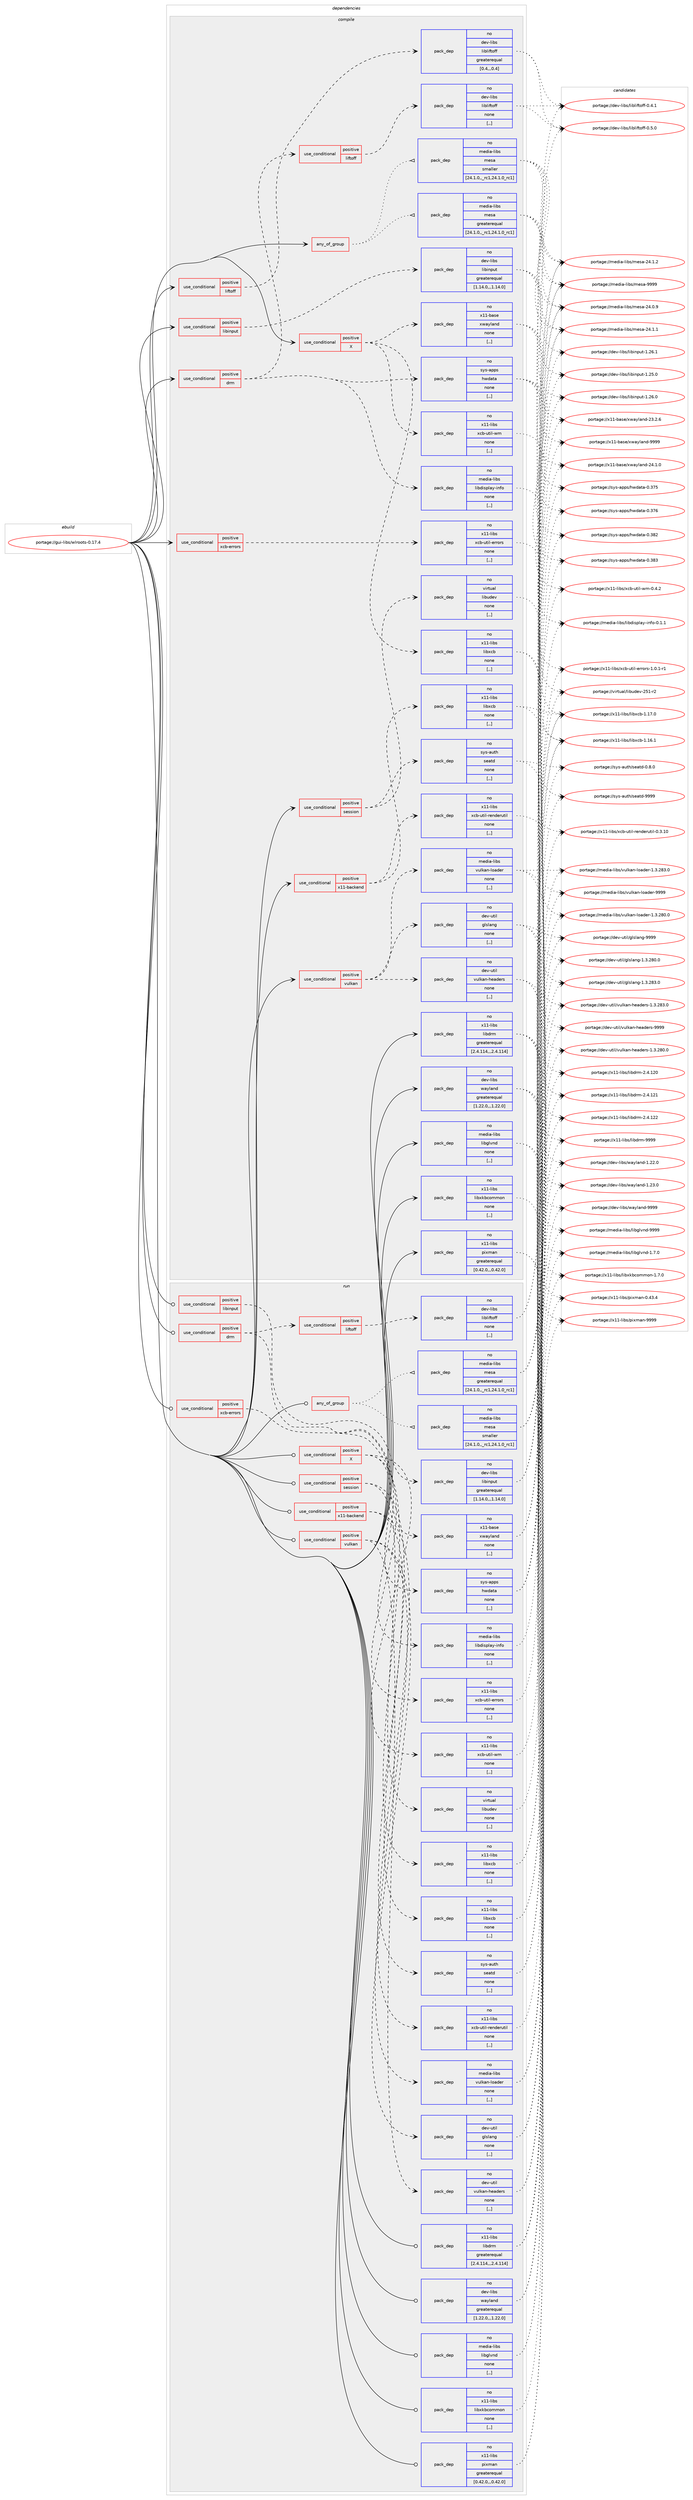 digraph prolog {

# *************
# Graph options
# *************

newrank=true;
concentrate=true;
compound=true;
graph [rankdir=LR,fontname=Helvetica,fontsize=10,ranksep=1.5];#, ranksep=2.5, nodesep=0.2];
edge  [arrowhead=vee];
node  [fontname=Helvetica,fontsize=10];

# **********
# The ebuild
# **********

subgraph cluster_leftcol {
color=gray;
rank=same;
label=<<i>ebuild</i>>;
id [label="portage://gui-libs/wlroots-0.17.4", color=red, width=4, href="../gui-libs/wlroots-0.17.4.svg"];
}

# ****************
# The dependencies
# ****************

subgraph cluster_midcol {
color=gray;
label=<<i>dependencies</i>>;
subgraph cluster_compile {
fillcolor="#eeeeee";
style=filled;
label=<<i>compile</i>>;
subgraph any1412 {
dependency239735 [label=<<TABLE BORDER="0" CELLBORDER="1" CELLSPACING="0" CELLPADDING="4"><TR><TD CELLPADDING="10">any_of_group</TD></TR></TABLE>>, shape=none, color=red];subgraph pack173032 {
dependency239736 [label=<<TABLE BORDER="0" CELLBORDER="1" CELLSPACING="0" CELLPADDING="4" WIDTH="220"><TR><TD ROWSPAN="6" CELLPADDING="30">pack_dep</TD></TR><TR><TD WIDTH="110">no</TD></TR><TR><TD>media-libs</TD></TR><TR><TD>mesa</TD></TR><TR><TD>greaterequal</TD></TR><TR><TD>[24.1.0,,_rc1,24.1.0_rc1]</TD></TR></TABLE>>, shape=none, color=blue];
}
dependency239735:e -> dependency239736:w [weight=20,style="dotted",arrowhead="oinv"];
subgraph pack173033 {
dependency239737 [label=<<TABLE BORDER="0" CELLBORDER="1" CELLSPACING="0" CELLPADDING="4" WIDTH="220"><TR><TD ROWSPAN="6" CELLPADDING="30">pack_dep</TD></TR><TR><TD WIDTH="110">no</TD></TR><TR><TD>media-libs</TD></TR><TR><TD>mesa</TD></TR><TR><TD>smaller</TD></TR><TR><TD>[24.1.0,,_rc1,24.1.0_rc1]</TD></TR></TABLE>>, shape=none, color=blue];
}
dependency239735:e -> dependency239737:w [weight=20,style="dotted",arrowhead="oinv"];
}
id:e -> dependency239735:w [weight=20,style="solid",arrowhead="vee"];
subgraph cond65139 {
dependency239738 [label=<<TABLE BORDER="0" CELLBORDER="1" CELLSPACING="0" CELLPADDING="4"><TR><TD ROWSPAN="3" CELLPADDING="10">use_conditional</TD></TR><TR><TD>positive</TD></TR><TR><TD>X</TD></TR></TABLE>>, shape=none, color=red];
subgraph pack173034 {
dependency239739 [label=<<TABLE BORDER="0" CELLBORDER="1" CELLSPACING="0" CELLPADDING="4" WIDTH="220"><TR><TD ROWSPAN="6" CELLPADDING="30">pack_dep</TD></TR><TR><TD WIDTH="110">no</TD></TR><TR><TD>x11-libs</TD></TR><TR><TD>libxcb</TD></TR><TR><TD>none</TD></TR><TR><TD>[,,]</TD></TR></TABLE>>, shape=none, color=blue];
}
dependency239738:e -> dependency239739:w [weight=20,style="dashed",arrowhead="vee"];
subgraph pack173035 {
dependency239740 [label=<<TABLE BORDER="0" CELLBORDER="1" CELLSPACING="0" CELLPADDING="4" WIDTH="220"><TR><TD ROWSPAN="6" CELLPADDING="30">pack_dep</TD></TR><TR><TD WIDTH="110">no</TD></TR><TR><TD>x11-libs</TD></TR><TR><TD>xcb-util-wm</TD></TR><TR><TD>none</TD></TR><TR><TD>[,,]</TD></TR></TABLE>>, shape=none, color=blue];
}
dependency239738:e -> dependency239740:w [weight=20,style="dashed",arrowhead="vee"];
subgraph pack173036 {
dependency239741 [label=<<TABLE BORDER="0" CELLBORDER="1" CELLSPACING="0" CELLPADDING="4" WIDTH="220"><TR><TD ROWSPAN="6" CELLPADDING="30">pack_dep</TD></TR><TR><TD WIDTH="110">no</TD></TR><TR><TD>x11-base</TD></TR><TR><TD>xwayland</TD></TR><TR><TD>none</TD></TR><TR><TD>[,,]</TD></TR></TABLE>>, shape=none, color=blue];
}
dependency239738:e -> dependency239741:w [weight=20,style="dashed",arrowhead="vee"];
}
id:e -> dependency239738:w [weight=20,style="solid",arrowhead="vee"];
subgraph cond65140 {
dependency239742 [label=<<TABLE BORDER="0" CELLBORDER="1" CELLSPACING="0" CELLPADDING="4"><TR><TD ROWSPAN="3" CELLPADDING="10">use_conditional</TD></TR><TR><TD>positive</TD></TR><TR><TD>drm</TD></TR></TABLE>>, shape=none, color=red];
subgraph pack173037 {
dependency239743 [label=<<TABLE BORDER="0" CELLBORDER="1" CELLSPACING="0" CELLPADDING="4" WIDTH="220"><TR><TD ROWSPAN="6" CELLPADDING="30">pack_dep</TD></TR><TR><TD WIDTH="110">no</TD></TR><TR><TD>media-libs</TD></TR><TR><TD>libdisplay-info</TD></TR><TR><TD>none</TD></TR><TR><TD>[,,]</TD></TR></TABLE>>, shape=none, color=blue];
}
dependency239742:e -> dependency239743:w [weight=20,style="dashed",arrowhead="vee"];
subgraph pack173038 {
dependency239744 [label=<<TABLE BORDER="0" CELLBORDER="1" CELLSPACING="0" CELLPADDING="4" WIDTH="220"><TR><TD ROWSPAN="6" CELLPADDING="30">pack_dep</TD></TR><TR><TD WIDTH="110">no</TD></TR><TR><TD>sys-apps</TD></TR><TR><TD>hwdata</TD></TR><TR><TD>none</TD></TR><TR><TD>[,,]</TD></TR></TABLE>>, shape=none, color=blue];
}
dependency239742:e -> dependency239744:w [weight=20,style="dashed",arrowhead="vee"];
subgraph cond65141 {
dependency239745 [label=<<TABLE BORDER="0" CELLBORDER="1" CELLSPACING="0" CELLPADDING="4"><TR><TD ROWSPAN="3" CELLPADDING="10">use_conditional</TD></TR><TR><TD>positive</TD></TR><TR><TD>liftoff</TD></TR></TABLE>>, shape=none, color=red];
subgraph pack173039 {
dependency239746 [label=<<TABLE BORDER="0" CELLBORDER="1" CELLSPACING="0" CELLPADDING="4" WIDTH="220"><TR><TD ROWSPAN="6" CELLPADDING="30">pack_dep</TD></TR><TR><TD WIDTH="110">no</TD></TR><TR><TD>dev-libs</TD></TR><TR><TD>libliftoff</TD></TR><TR><TD>none</TD></TR><TR><TD>[,,]</TD></TR></TABLE>>, shape=none, color=blue];
}
dependency239745:e -> dependency239746:w [weight=20,style="dashed",arrowhead="vee"];
}
dependency239742:e -> dependency239745:w [weight=20,style="dashed",arrowhead="vee"];
}
id:e -> dependency239742:w [weight=20,style="solid",arrowhead="vee"];
subgraph cond65142 {
dependency239747 [label=<<TABLE BORDER="0" CELLBORDER="1" CELLSPACING="0" CELLPADDING="4"><TR><TD ROWSPAN="3" CELLPADDING="10">use_conditional</TD></TR><TR><TD>positive</TD></TR><TR><TD>libinput</TD></TR></TABLE>>, shape=none, color=red];
subgraph pack173040 {
dependency239748 [label=<<TABLE BORDER="0" CELLBORDER="1" CELLSPACING="0" CELLPADDING="4" WIDTH="220"><TR><TD ROWSPAN="6" CELLPADDING="30">pack_dep</TD></TR><TR><TD WIDTH="110">no</TD></TR><TR><TD>dev-libs</TD></TR><TR><TD>libinput</TD></TR><TR><TD>greaterequal</TD></TR><TR><TD>[1.14.0,,,1.14.0]</TD></TR></TABLE>>, shape=none, color=blue];
}
dependency239747:e -> dependency239748:w [weight=20,style="dashed",arrowhead="vee"];
}
id:e -> dependency239747:w [weight=20,style="solid",arrowhead="vee"];
subgraph cond65143 {
dependency239749 [label=<<TABLE BORDER="0" CELLBORDER="1" CELLSPACING="0" CELLPADDING="4"><TR><TD ROWSPAN="3" CELLPADDING="10">use_conditional</TD></TR><TR><TD>positive</TD></TR><TR><TD>liftoff</TD></TR></TABLE>>, shape=none, color=red];
subgraph pack173041 {
dependency239750 [label=<<TABLE BORDER="0" CELLBORDER="1" CELLSPACING="0" CELLPADDING="4" WIDTH="220"><TR><TD ROWSPAN="6" CELLPADDING="30">pack_dep</TD></TR><TR><TD WIDTH="110">no</TD></TR><TR><TD>dev-libs</TD></TR><TR><TD>libliftoff</TD></TR><TR><TD>greaterequal</TD></TR><TR><TD>[0.4,,,0.4]</TD></TR></TABLE>>, shape=none, color=blue];
}
dependency239749:e -> dependency239750:w [weight=20,style="dashed",arrowhead="vee"];
}
id:e -> dependency239749:w [weight=20,style="solid",arrowhead="vee"];
subgraph cond65144 {
dependency239751 [label=<<TABLE BORDER="0" CELLBORDER="1" CELLSPACING="0" CELLPADDING="4"><TR><TD ROWSPAN="3" CELLPADDING="10">use_conditional</TD></TR><TR><TD>positive</TD></TR><TR><TD>session</TD></TR></TABLE>>, shape=none, color=red];
subgraph pack173042 {
dependency239752 [label=<<TABLE BORDER="0" CELLBORDER="1" CELLSPACING="0" CELLPADDING="4" WIDTH="220"><TR><TD ROWSPAN="6" CELLPADDING="30">pack_dep</TD></TR><TR><TD WIDTH="110">no</TD></TR><TR><TD>sys-auth</TD></TR><TR><TD>seatd</TD></TR><TR><TD>none</TD></TR><TR><TD>[,,]</TD></TR></TABLE>>, shape=none, color=blue];
}
dependency239751:e -> dependency239752:w [weight=20,style="dashed",arrowhead="vee"];
subgraph pack173043 {
dependency239753 [label=<<TABLE BORDER="0" CELLBORDER="1" CELLSPACING="0" CELLPADDING="4" WIDTH="220"><TR><TD ROWSPAN="6" CELLPADDING="30">pack_dep</TD></TR><TR><TD WIDTH="110">no</TD></TR><TR><TD>virtual</TD></TR><TR><TD>libudev</TD></TR><TR><TD>none</TD></TR><TR><TD>[,,]</TD></TR></TABLE>>, shape=none, color=blue];
}
dependency239751:e -> dependency239753:w [weight=20,style="dashed",arrowhead="vee"];
}
id:e -> dependency239751:w [weight=20,style="solid",arrowhead="vee"];
subgraph cond65145 {
dependency239754 [label=<<TABLE BORDER="0" CELLBORDER="1" CELLSPACING="0" CELLPADDING="4"><TR><TD ROWSPAN="3" CELLPADDING="10">use_conditional</TD></TR><TR><TD>positive</TD></TR><TR><TD>vulkan</TD></TR></TABLE>>, shape=none, color=red];
subgraph pack173044 {
dependency239755 [label=<<TABLE BORDER="0" CELLBORDER="1" CELLSPACING="0" CELLPADDING="4" WIDTH="220"><TR><TD ROWSPAN="6" CELLPADDING="30">pack_dep</TD></TR><TR><TD WIDTH="110">no</TD></TR><TR><TD>dev-util</TD></TR><TR><TD>glslang</TD></TR><TR><TD>none</TD></TR><TR><TD>[,,]</TD></TR></TABLE>>, shape=none, color=blue];
}
dependency239754:e -> dependency239755:w [weight=20,style="dashed",arrowhead="vee"];
subgraph pack173045 {
dependency239756 [label=<<TABLE BORDER="0" CELLBORDER="1" CELLSPACING="0" CELLPADDING="4" WIDTH="220"><TR><TD ROWSPAN="6" CELLPADDING="30">pack_dep</TD></TR><TR><TD WIDTH="110">no</TD></TR><TR><TD>dev-util</TD></TR><TR><TD>vulkan-headers</TD></TR><TR><TD>none</TD></TR><TR><TD>[,,]</TD></TR></TABLE>>, shape=none, color=blue];
}
dependency239754:e -> dependency239756:w [weight=20,style="dashed",arrowhead="vee"];
subgraph pack173046 {
dependency239757 [label=<<TABLE BORDER="0" CELLBORDER="1" CELLSPACING="0" CELLPADDING="4" WIDTH="220"><TR><TD ROWSPAN="6" CELLPADDING="30">pack_dep</TD></TR><TR><TD WIDTH="110">no</TD></TR><TR><TD>media-libs</TD></TR><TR><TD>vulkan-loader</TD></TR><TR><TD>none</TD></TR><TR><TD>[,,]</TD></TR></TABLE>>, shape=none, color=blue];
}
dependency239754:e -> dependency239757:w [weight=20,style="dashed",arrowhead="vee"];
}
id:e -> dependency239754:w [weight=20,style="solid",arrowhead="vee"];
subgraph cond65146 {
dependency239758 [label=<<TABLE BORDER="0" CELLBORDER="1" CELLSPACING="0" CELLPADDING="4"><TR><TD ROWSPAN="3" CELLPADDING="10">use_conditional</TD></TR><TR><TD>positive</TD></TR><TR><TD>x11-backend</TD></TR></TABLE>>, shape=none, color=red];
subgraph pack173047 {
dependency239759 [label=<<TABLE BORDER="0" CELLBORDER="1" CELLSPACING="0" CELLPADDING="4" WIDTH="220"><TR><TD ROWSPAN="6" CELLPADDING="30">pack_dep</TD></TR><TR><TD WIDTH="110">no</TD></TR><TR><TD>x11-libs</TD></TR><TR><TD>libxcb</TD></TR><TR><TD>none</TD></TR><TR><TD>[,,]</TD></TR></TABLE>>, shape=none, color=blue];
}
dependency239758:e -> dependency239759:w [weight=20,style="dashed",arrowhead="vee"];
subgraph pack173048 {
dependency239760 [label=<<TABLE BORDER="0" CELLBORDER="1" CELLSPACING="0" CELLPADDING="4" WIDTH="220"><TR><TD ROWSPAN="6" CELLPADDING="30">pack_dep</TD></TR><TR><TD WIDTH="110">no</TD></TR><TR><TD>x11-libs</TD></TR><TR><TD>xcb-util-renderutil</TD></TR><TR><TD>none</TD></TR><TR><TD>[,,]</TD></TR></TABLE>>, shape=none, color=blue];
}
dependency239758:e -> dependency239760:w [weight=20,style="dashed",arrowhead="vee"];
}
id:e -> dependency239758:w [weight=20,style="solid",arrowhead="vee"];
subgraph cond65147 {
dependency239761 [label=<<TABLE BORDER="0" CELLBORDER="1" CELLSPACING="0" CELLPADDING="4"><TR><TD ROWSPAN="3" CELLPADDING="10">use_conditional</TD></TR><TR><TD>positive</TD></TR><TR><TD>xcb-errors</TD></TR></TABLE>>, shape=none, color=red];
subgraph pack173049 {
dependency239762 [label=<<TABLE BORDER="0" CELLBORDER="1" CELLSPACING="0" CELLPADDING="4" WIDTH="220"><TR><TD ROWSPAN="6" CELLPADDING="30">pack_dep</TD></TR><TR><TD WIDTH="110">no</TD></TR><TR><TD>x11-libs</TD></TR><TR><TD>xcb-util-errors</TD></TR><TR><TD>none</TD></TR><TR><TD>[,,]</TD></TR></TABLE>>, shape=none, color=blue];
}
dependency239761:e -> dependency239762:w [weight=20,style="dashed",arrowhead="vee"];
}
id:e -> dependency239761:w [weight=20,style="solid",arrowhead="vee"];
subgraph pack173050 {
dependency239763 [label=<<TABLE BORDER="0" CELLBORDER="1" CELLSPACING="0" CELLPADDING="4" WIDTH="220"><TR><TD ROWSPAN="6" CELLPADDING="30">pack_dep</TD></TR><TR><TD WIDTH="110">no</TD></TR><TR><TD>dev-libs</TD></TR><TR><TD>wayland</TD></TR><TR><TD>greaterequal</TD></TR><TR><TD>[1.22.0,,,1.22.0]</TD></TR></TABLE>>, shape=none, color=blue];
}
id:e -> dependency239763:w [weight=20,style="solid",arrowhead="vee"];
subgraph pack173051 {
dependency239764 [label=<<TABLE BORDER="0" CELLBORDER="1" CELLSPACING="0" CELLPADDING="4" WIDTH="220"><TR><TD ROWSPAN="6" CELLPADDING="30">pack_dep</TD></TR><TR><TD WIDTH="110">no</TD></TR><TR><TD>media-libs</TD></TR><TR><TD>libglvnd</TD></TR><TR><TD>none</TD></TR><TR><TD>[,,]</TD></TR></TABLE>>, shape=none, color=blue];
}
id:e -> dependency239764:w [weight=20,style="solid",arrowhead="vee"];
subgraph pack173052 {
dependency239765 [label=<<TABLE BORDER="0" CELLBORDER="1" CELLSPACING="0" CELLPADDING="4" WIDTH="220"><TR><TD ROWSPAN="6" CELLPADDING="30">pack_dep</TD></TR><TR><TD WIDTH="110">no</TD></TR><TR><TD>x11-libs</TD></TR><TR><TD>libdrm</TD></TR><TR><TD>greaterequal</TD></TR><TR><TD>[2.4.114,,,2.4.114]</TD></TR></TABLE>>, shape=none, color=blue];
}
id:e -> dependency239765:w [weight=20,style="solid",arrowhead="vee"];
subgraph pack173053 {
dependency239766 [label=<<TABLE BORDER="0" CELLBORDER="1" CELLSPACING="0" CELLPADDING="4" WIDTH="220"><TR><TD ROWSPAN="6" CELLPADDING="30">pack_dep</TD></TR><TR><TD WIDTH="110">no</TD></TR><TR><TD>x11-libs</TD></TR><TR><TD>libxkbcommon</TD></TR><TR><TD>none</TD></TR><TR><TD>[,,]</TD></TR></TABLE>>, shape=none, color=blue];
}
id:e -> dependency239766:w [weight=20,style="solid",arrowhead="vee"];
subgraph pack173054 {
dependency239767 [label=<<TABLE BORDER="0" CELLBORDER="1" CELLSPACING="0" CELLPADDING="4" WIDTH="220"><TR><TD ROWSPAN="6" CELLPADDING="30">pack_dep</TD></TR><TR><TD WIDTH="110">no</TD></TR><TR><TD>x11-libs</TD></TR><TR><TD>pixman</TD></TR><TR><TD>greaterequal</TD></TR><TR><TD>[0.42.0,,,0.42.0]</TD></TR></TABLE>>, shape=none, color=blue];
}
id:e -> dependency239767:w [weight=20,style="solid",arrowhead="vee"];
}
subgraph cluster_compileandrun {
fillcolor="#eeeeee";
style=filled;
label=<<i>compile and run</i>>;
}
subgraph cluster_run {
fillcolor="#eeeeee";
style=filled;
label=<<i>run</i>>;
subgraph any1413 {
dependency239768 [label=<<TABLE BORDER="0" CELLBORDER="1" CELLSPACING="0" CELLPADDING="4"><TR><TD CELLPADDING="10">any_of_group</TD></TR></TABLE>>, shape=none, color=red];subgraph pack173055 {
dependency239769 [label=<<TABLE BORDER="0" CELLBORDER="1" CELLSPACING="0" CELLPADDING="4" WIDTH="220"><TR><TD ROWSPAN="6" CELLPADDING="30">pack_dep</TD></TR><TR><TD WIDTH="110">no</TD></TR><TR><TD>media-libs</TD></TR><TR><TD>mesa</TD></TR><TR><TD>greaterequal</TD></TR><TR><TD>[24.1.0,,_rc1,24.1.0_rc1]</TD></TR></TABLE>>, shape=none, color=blue];
}
dependency239768:e -> dependency239769:w [weight=20,style="dotted",arrowhead="oinv"];
subgraph pack173056 {
dependency239770 [label=<<TABLE BORDER="0" CELLBORDER="1" CELLSPACING="0" CELLPADDING="4" WIDTH="220"><TR><TD ROWSPAN="6" CELLPADDING="30">pack_dep</TD></TR><TR><TD WIDTH="110">no</TD></TR><TR><TD>media-libs</TD></TR><TR><TD>mesa</TD></TR><TR><TD>smaller</TD></TR><TR><TD>[24.1.0,,_rc1,24.1.0_rc1]</TD></TR></TABLE>>, shape=none, color=blue];
}
dependency239768:e -> dependency239770:w [weight=20,style="dotted",arrowhead="oinv"];
}
id:e -> dependency239768:w [weight=20,style="solid",arrowhead="odot"];
subgraph cond65148 {
dependency239771 [label=<<TABLE BORDER="0" CELLBORDER="1" CELLSPACING="0" CELLPADDING="4"><TR><TD ROWSPAN="3" CELLPADDING="10">use_conditional</TD></TR><TR><TD>positive</TD></TR><TR><TD>X</TD></TR></TABLE>>, shape=none, color=red];
subgraph pack173057 {
dependency239772 [label=<<TABLE BORDER="0" CELLBORDER="1" CELLSPACING="0" CELLPADDING="4" WIDTH="220"><TR><TD ROWSPAN="6" CELLPADDING="30">pack_dep</TD></TR><TR><TD WIDTH="110">no</TD></TR><TR><TD>x11-libs</TD></TR><TR><TD>libxcb</TD></TR><TR><TD>none</TD></TR><TR><TD>[,,]</TD></TR></TABLE>>, shape=none, color=blue];
}
dependency239771:e -> dependency239772:w [weight=20,style="dashed",arrowhead="vee"];
subgraph pack173058 {
dependency239773 [label=<<TABLE BORDER="0" CELLBORDER="1" CELLSPACING="0" CELLPADDING="4" WIDTH="220"><TR><TD ROWSPAN="6" CELLPADDING="30">pack_dep</TD></TR><TR><TD WIDTH="110">no</TD></TR><TR><TD>x11-libs</TD></TR><TR><TD>xcb-util-wm</TD></TR><TR><TD>none</TD></TR><TR><TD>[,,]</TD></TR></TABLE>>, shape=none, color=blue];
}
dependency239771:e -> dependency239773:w [weight=20,style="dashed",arrowhead="vee"];
subgraph pack173059 {
dependency239774 [label=<<TABLE BORDER="0" CELLBORDER="1" CELLSPACING="0" CELLPADDING="4" WIDTH="220"><TR><TD ROWSPAN="6" CELLPADDING="30">pack_dep</TD></TR><TR><TD WIDTH="110">no</TD></TR><TR><TD>x11-base</TD></TR><TR><TD>xwayland</TD></TR><TR><TD>none</TD></TR><TR><TD>[,,]</TD></TR></TABLE>>, shape=none, color=blue];
}
dependency239771:e -> dependency239774:w [weight=20,style="dashed",arrowhead="vee"];
}
id:e -> dependency239771:w [weight=20,style="solid",arrowhead="odot"];
subgraph cond65149 {
dependency239775 [label=<<TABLE BORDER="0" CELLBORDER="1" CELLSPACING="0" CELLPADDING="4"><TR><TD ROWSPAN="3" CELLPADDING="10">use_conditional</TD></TR><TR><TD>positive</TD></TR><TR><TD>drm</TD></TR></TABLE>>, shape=none, color=red];
subgraph pack173060 {
dependency239776 [label=<<TABLE BORDER="0" CELLBORDER="1" CELLSPACING="0" CELLPADDING="4" WIDTH="220"><TR><TD ROWSPAN="6" CELLPADDING="30">pack_dep</TD></TR><TR><TD WIDTH="110">no</TD></TR><TR><TD>media-libs</TD></TR><TR><TD>libdisplay-info</TD></TR><TR><TD>none</TD></TR><TR><TD>[,,]</TD></TR></TABLE>>, shape=none, color=blue];
}
dependency239775:e -> dependency239776:w [weight=20,style="dashed",arrowhead="vee"];
subgraph pack173061 {
dependency239777 [label=<<TABLE BORDER="0" CELLBORDER="1" CELLSPACING="0" CELLPADDING="4" WIDTH="220"><TR><TD ROWSPAN="6" CELLPADDING="30">pack_dep</TD></TR><TR><TD WIDTH="110">no</TD></TR><TR><TD>sys-apps</TD></TR><TR><TD>hwdata</TD></TR><TR><TD>none</TD></TR><TR><TD>[,,]</TD></TR></TABLE>>, shape=none, color=blue];
}
dependency239775:e -> dependency239777:w [weight=20,style="dashed",arrowhead="vee"];
subgraph cond65150 {
dependency239778 [label=<<TABLE BORDER="0" CELLBORDER="1" CELLSPACING="0" CELLPADDING="4"><TR><TD ROWSPAN="3" CELLPADDING="10">use_conditional</TD></TR><TR><TD>positive</TD></TR><TR><TD>liftoff</TD></TR></TABLE>>, shape=none, color=red];
subgraph pack173062 {
dependency239779 [label=<<TABLE BORDER="0" CELLBORDER="1" CELLSPACING="0" CELLPADDING="4" WIDTH="220"><TR><TD ROWSPAN="6" CELLPADDING="30">pack_dep</TD></TR><TR><TD WIDTH="110">no</TD></TR><TR><TD>dev-libs</TD></TR><TR><TD>libliftoff</TD></TR><TR><TD>none</TD></TR><TR><TD>[,,]</TD></TR></TABLE>>, shape=none, color=blue];
}
dependency239778:e -> dependency239779:w [weight=20,style="dashed",arrowhead="vee"];
}
dependency239775:e -> dependency239778:w [weight=20,style="dashed",arrowhead="vee"];
}
id:e -> dependency239775:w [weight=20,style="solid",arrowhead="odot"];
subgraph cond65151 {
dependency239780 [label=<<TABLE BORDER="0" CELLBORDER="1" CELLSPACING="0" CELLPADDING="4"><TR><TD ROWSPAN="3" CELLPADDING="10">use_conditional</TD></TR><TR><TD>positive</TD></TR><TR><TD>libinput</TD></TR></TABLE>>, shape=none, color=red];
subgraph pack173063 {
dependency239781 [label=<<TABLE BORDER="0" CELLBORDER="1" CELLSPACING="0" CELLPADDING="4" WIDTH="220"><TR><TD ROWSPAN="6" CELLPADDING="30">pack_dep</TD></TR><TR><TD WIDTH="110">no</TD></TR><TR><TD>dev-libs</TD></TR><TR><TD>libinput</TD></TR><TR><TD>greaterequal</TD></TR><TR><TD>[1.14.0,,,1.14.0]</TD></TR></TABLE>>, shape=none, color=blue];
}
dependency239780:e -> dependency239781:w [weight=20,style="dashed",arrowhead="vee"];
}
id:e -> dependency239780:w [weight=20,style="solid",arrowhead="odot"];
subgraph cond65152 {
dependency239782 [label=<<TABLE BORDER="0" CELLBORDER="1" CELLSPACING="0" CELLPADDING="4"><TR><TD ROWSPAN="3" CELLPADDING="10">use_conditional</TD></TR><TR><TD>positive</TD></TR><TR><TD>session</TD></TR></TABLE>>, shape=none, color=red];
subgraph pack173064 {
dependency239783 [label=<<TABLE BORDER="0" CELLBORDER="1" CELLSPACING="0" CELLPADDING="4" WIDTH="220"><TR><TD ROWSPAN="6" CELLPADDING="30">pack_dep</TD></TR><TR><TD WIDTH="110">no</TD></TR><TR><TD>sys-auth</TD></TR><TR><TD>seatd</TD></TR><TR><TD>none</TD></TR><TR><TD>[,,]</TD></TR></TABLE>>, shape=none, color=blue];
}
dependency239782:e -> dependency239783:w [weight=20,style="dashed",arrowhead="vee"];
subgraph pack173065 {
dependency239784 [label=<<TABLE BORDER="0" CELLBORDER="1" CELLSPACING="0" CELLPADDING="4" WIDTH="220"><TR><TD ROWSPAN="6" CELLPADDING="30">pack_dep</TD></TR><TR><TD WIDTH="110">no</TD></TR><TR><TD>virtual</TD></TR><TR><TD>libudev</TD></TR><TR><TD>none</TD></TR><TR><TD>[,,]</TD></TR></TABLE>>, shape=none, color=blue];
}
dependency239782:e -> dependency239784:w [weight=20,style="dashed",arrowhead="vee"];
}
id:e -> dependency239782:w [weight=20,style="solid",arrowhead="odot"];
subgraph cond65153 {
dependency239785 [label=<<TABLE BORDER="0" CELLBORDER="1" CELLSPACING="0" CELLPADDING="4"><TR><TD ROWSPAN="3" CELLPADDING="10">use_conditional</TD></TR><TR><TD>positive</TD></TR><TR><TD>vulkan</TD></TR></TABLE>>, shape=none, color=red];
subgraph pack173066 {
dependency239786 [label=<<TABLE BORDER="0" CELLBORDER="1" CELLSPACING="0" CELLPADDING="4" WIDTH="220"><TR><TD ROWSPAN="6" CELLPADDING="30">pack_dep</TD></TR><TR><TD WIDTH="110">no</TD></TR><TR><TD>dev-util</TD></TR><TR><TD>glslang</TD></TR><TR><TD>none</TD></TR><TR><TD>[,,]</TD></TR></TABLE>>, shape=none, color=blue];
}
dependency239785:e -> dependency239786:w [weight=20,style="dashed",arrowhead="vee"];
subgraph pack173067 {
dependency239787 [label=<<TABLE BORDER="0" CELLBORDER="1" CELLSPACING="0" CELLPADDING="4" WIDTH="220"><TR><TD ROWSPAN="6" CELLPADDING="30">pack_dep</TD></TR><TR><TD WIDTH="110">no</TD></TR><TR><TD>dev-util</TD></TR><TR><TD>vulkan-headers</TD></TR><TR><TD>none</TD></TR><TR><TD>[,,]</TD></TR></TABLE>>, shape=none, color=blue];
}
dependency239785:e -> dependency239787:w [weight=20,style="dashed",arrowhead="vee"];
subgraph pack173068 {
dependency239788 [label=<<TABLE BORDER="0" CELLBORDER="1" CELLSPACING="0" CELLPADDING="4" WIDTH="220"><TR><TD ROWSPAN="6" CELLPADDING="30">pack_dep</TD></TR><TR><TD WIDTH="110">no</TD></TR><TR><TD>media-libs</TD></TR><TR><TD>vulkan-loader</TD></TR><TR><TD>none</TD></TR><TR><TD>[,,]</TD></TR></TABLE>>, shape=none, color=blue];
}
dependency239785:e -> dependency239788:w [weight=20,style="dashed",arrowhead="vee"];
}
id:e -> dependency239785:w [weight=20,style="solid",arrowhead="odot"];
subgraph cond65154 {
dependency239789 [label=<<TABLE BORDER="0" CELLBORDER="1" CELLSPACING="0" CELLPADDING="4"><TR><TD ROWSPAN="3" CELLPADDING="10">use_conditional</TD></TR><TR><TD>positive</TD></TR><TR><TD>x11-backend</TD></TR></TABLE>>, shape=none, color=red];
subgraph pack173069 {
dependency239790 [label=<<TABLE BORDER="0" CELLBORDER="1" CELLSPACING="0" CELLPADDING="4" WIDTH="220"><TR><TD ROWSPAN="6" CELLPADDING="30">pack_dep</TD></TR><TR><TD WIDTH="110">no</TD></TR><TR><TD>x11-libs</TD></TR><TR><TD>libxcb</TD></TR><TR><TD>none</TD></TR><TR><TD>[,,]</TD></TR></TABLE>>, shape=none, color=blue];
}
dependency239789:e -> dependency239790:w [weight=20,style="dashed",arrowhead="vee"];
subgraph pack173070 {
dependency239791 [label=<<TABLE BORDER="0" CELLBORDER="1" CELLSPACING="0" CELLPADDING="4" WIDTH="220"><TR><TD ROWSPAN="6" CELLPADDING="30">pack_dep</TD></TR><TR><TD WIDTH="110">no</TD></TR><TR><TD>x11-libs</TD></TR><TR><TD>xcb-util-renderutil</TD></TR><TR><TD>none</TD></TR><TR><TD>[,,]</TD></TR></TABLE>>, shape=none, color=blue];
}
dependency239789:e -> dependency239791:w [weight=20,style="dashed",arrowhead="vee"];
}
id:e -> dependency239789:w [weight=20,style="solid",arrowhead="odot"];
subgraph cond65155 {
dependency239792 [label=<<TABLE BORDER="0" CELLBORDER="1" CELLSPACING="0" CELLPADDING="4"><TR><TD ROWSPAN="3" CELLPADDING="10">use_conditional</TD></TR><TR><TD>positive</TD></TR><TR><TD>xcb-errors</TD></TR></TABLE>>, shape=none, color=red];
subgraph pack173071 {
dependency239793 [label=<<TABLE BORDER="0" CELLBORDER="1" CELLSPACING="0" CELLPADDING="4" WIDTH="220"><TR><TD ROWSPAN="6" CELLPADDING="30">pack_dep</TD></TR><TR><TD WIDTH="110">no</TD></TR><TR><TD>x11-libs</TD></TR><TR><TD>xcb-util-errors</TD></TR><TR><TD>none</TD></TR><TR><TD>[,,]</TD></TR></TABLE>>, shape=none, color=blue];
}
dependency239792:e -> dependency239793:w [weight=20,style="dashed",arrowhead="vee"];
}
id:e -> dependency239792:w [weight=20,style="solid",arrowhead="odot"];
subgraph pack173072 {
dependency239794 [label=<<TABLE BORDER="0" CELLBORDER="1" CELLSPACING="0" CELLPADDING="4" WIDTH="220"><TR><TD ROWSPAN="6" CELLPADDING="30">pack_dep</TD></TR><TR><TD WIDTH="110">no</TD></TR><TR><TD>dev-libs</TD></TR><TR><TD>wayland</TD></TR><TR><TD>greaterequal</TD></TR><TR><TD>[1.22.0,,,1.22.0]</TD></TR></TABLE>>, shape=none, color=blue];
}
id:e -> dependency239794:w [weight=20,style="solid",arrowhead="odot"];
subgraph pack173073 {
dependency239795 [label=<<TABLE BORDER="0" CELLBORDER="1" CELLSPACING="0" CELLPADDING="4" WIDTH="220"><TR><TD ROWSPAN="6" CELLPADDING="30">pack_dep</TD></TR><TR><TD WIDTH="110">no</TD></TR><TR><TD>media-libs</TD></TR><TR><TD>libglvnd</TD></TR><TR><TD>none</TD></TR><TR><TD>[,,]</TD></TR></TABLE>>, shape=none, color=blue];
}
id:e -> dependency239795:w [weight=20,style="solid",arrowhead="odot"];
subgraph pack173074 {
dependency239796 [label=<<TABLE BORDER="0" CELLBORDER="1" CELLSPACING="0" CELLPADDING="4" WIDTH="220"><TR><TD ROWSPAN="6" CELLPADDING="30">pack_dep</TD></TR><TR><TD WIDTH="110">no</TD></TR><TR><TD>x11-libs</TD></TR><TR><TD>libdrm</TD></TR><TR><TD>greaterequal</TD></TR><TR><TD>[2.4.114,,,2.4.114]</TD></TR></TABLE>>, shape=none, color=blue];
}
id:e -> dependency239796:w [weight=20,style="solid",arrowhead="odot"];
subgraph pack173075 {
dependency239797 [label=<<TABLE BORDER="0" CELLBORDER="1" CELLSPACING="0" CELLPADDING="4" WIDTH="220"><TR><TD ROWSPAN="6" CELLPADDING="30">pack_dep</TD></TR><TR><TD WIDTH="110">no</TD></TR><TR><TD>x11-libs</TD></TR><TR><TD>libxkbcommon</TD></TR><TR><TD>none</TD></TR><TR><TD>[,,]</TD></TR></TABLE>>, shape=none, color=blue];
}
id:e -> dependency239797:w [weight=20,style="solid",arrowhead="odot"];
subgraph pack173076 {
dependency239798 [label=<<TABLE BORDER="0" CELLBORDER="1" CELLSPACING="0" CELLPADDING="4" WIDTH="220"><TR><TD ROWSPAN="6" CELLPADDING="30">pack_dep</TD></TR><TR><TD WIDTH="110">no</TD></TR><TR><TD>x11-libs</TD></TR><TR><TD>pixman</TD></TR><TR><TD>greaterequal</TD></TR><TR><TD>[0.42.0,,,0.42.0]</TD></TR></TABLE>>, shape=none, color=blue];
}
id:e -> dependency239798:w [weight=20,style="solid",arrowhead="odot"];
}
}

# **************
# The candidates
# **************

subgraph cluster_choices {
rank=same;
color=gray;
label=<<i>candidates</i>>;

subgraph choice173032 {
color=black;
nodesep=1;
choice109101100105974510810598115471091011159745505246484657 [label="portage://media-libs/mesa-24.0.9", color=red, width=4,href="../media-libs/mesa-24.0.9.svg"];
choice109101100105974510810598115471091011159745505246494649 [label="portage://media-libs/mesa-24.1.1", color=red, width=4,href="../media-libs/mesa-24.1.1.svg"];
choice109101100105974510810598115471091011159745505246494650 [label="portage://media-libs/mesa-24.1.2", color=red, width=4,href="../media-libs/mesa-24.1.2.svg"];
choice10910110010597451081059811547109101115974557575757 [label="portage://media-libs/mesa-9999", color=red, width=4,href="../media-libs/mesa-9999.svg"];
dependency239736:e -> choice109101100105974510810598115471091011159745505246484657:w [style=dotted,weight="100"];
dependency239736:e -> choice109101100105974510810598115471091011159745505246494649:w [style=dotted,weight="100"];
dependency239736:e -> choice109101100105974510810598115471091011159745505246494650:w [style=dotted,weight="100"];
dependency239736:e -> choice10910110010597451081059811547109101115974557575757:w [style=dotted,weight="100"];
}
subgraph choice173033 {
color=black;
nodesep=1;
choice109101100105974510810598115471091011159745505246484657 [label="portage://media-libs/mesa-24.0.9", color=red, width=4,href="../media-libs/mesa-24.0.9.svg"];
choice109101100105974510810598115471091011159745505246494649 [label="portage://media-libs/mesa-24.1.1", color=red, width=4,href="../media-libs/mesa-24.1.1.svg"];
choice109101100105974510810598115471091011159745505246494650 [label="portage://media-libs/mesa-24.1.2", color=red, width=4,href="../media-libs/mesa-24.1.2.svg"];
choice10910110010597451081059811547109101115974557575757 [label="portage://media-libs/mesa-9999", color=red, width=4,href="../media-libs/mesa-9999.svg"];
dependency239737:e -> choice109101100105974510810598115471091011159745505246484657:w [style=dotted,weight="100"];
dependency239737:e -> choice109101100105974510810598115471091011159745505246494649:w [style=dotted,weight="100"];
dependency239737:e -> choice109101100105974510810598115471091011159745505246494650:w [style=dotted,weight="100"];
dependency239737:e -> choice10910110010597451081059811547109101115974557575757:w [style=dotted,weight="100"];
}
subgraph choice173034 {
color=black;
nodesep=1;
choice120494945108105981154710810598120999845494649544649 [label="portage://x11-libs/libxcb-1.16.1", color=red, width=4,href="../x11-libs/libxcb-1.16.1.svg"];
choice120494945108105981154710810598120999845494649554648 [label="portage://x11-libs/libxcb-1.17.0", color=red, width=4,href="../x11-libs/libxcb-1.17.0.svg"];
dependency239739:e -> choice120494945108105981154710810598120999845494649544649:w [style=dotted,weight="100"];
dependency239739:e -> choice120494945108105981154710810598120999845494649554648:w [style=dotted,weight="100"];
}
subgraph choice173035 {
color=black;
nodesep=1;
choice120494945108105981154712099984511711610510845119109454846524650 [label="portage://x11-libs/xcb-util-wm-0.4.2", color=red, width=4,href="../x11-libs/xcb-util-wm-0.4.2.svg"];
dependency239740:e -> choice120494945108105981154712099984511711610510845119109454846524650:w [style=dotted,weight="100"];
}
subgraph choice173036 {
color=black;
nodesep=1;
choice120494945989711510147120119971211089711010045505146504654 [label="portage://x11-base/xwayland-23.2.6", color=red, width=4,href="../x11-base/xwayland-23.2.6.svg"];
choice120494945989711510147120119971211089711010045505246494648 [label="portage://x11-base/xwayland-24.1.0", color=red, width=4,href="../x11-base/xwayland-24.1.0.svg"];
choice12049494598971151014712011997121108971101004557575757 [label="portage://x11-base/xwayland-9999", color=red, width=4,href="../x11-base/xwayland-9999.svg"];
dependency239741:e -> choice120494945989711510147120119971211089711010045505146504654:w [style=dotted,weight="100"];
dependency239741:e -> choice120494945989711510147120119971211089711010045505246494648:w [style=dotted,weight="100"];
dependency239741:e -> choice12049494598971151014712011997121108971101004557575757:w [style=dotted,weight="100"];
}
subgraph choice173037 {
color=black;
nodesep=1;
choice10910110010597451081059811547108105981001051151121089712145105110102111454846494649 [label="portage://media-libs/libdisplay-info-0.1.1", color=red, width=4,href="../media-libs/libdisplay-info-0.1.1.svg"];
dependency239743:e -> choice10910110010597451081059811547108105981001051151121089712145105110102111454846494649:w [style=dotted,weight="100"];
}
subgraph choice173038 {
color=black;
nodesep=1;
choice1151211154597112112115471041191009711697454846515553 [label="portage://sys-apps/hwdata-0.375", color=red, width=4,href="../sys-apps/hwdata-0.375.svg"];
choice1151211154597112112115471041191009711697454846515554 [label="portage://sys-apps/hwdata-0.376", color=red, width=4,href="../sys-apps/hwdata-0.376.svg"];
choice1151211154597112112115471041191009711697454846515650 [label="portage://sys-apps/hwdata-0.382", color=red, width=4,href="../sys-apps/hwdata-0.382.svg"];
choice1151211154597112112115471041191009711697454846515651 [label="portage://sys-apps/hwdata-0.383", color=red, width=4,href="../sys-apps/hwdata-0.383.svg"];
dependency239744:e -> choice1151211154597112112115471041191009711697454846515553:w [style=dotted,weight="100"];
dependency239744:e -> choice1151211154597112112115471041191009711697454846515554:w [style=dotted,weight="100"];
dependency239744:e -> choice1151211154597112112115471041191009711697454846515650:w [style=dotted,weight="100"];
dependency239744:e -> choice1151211154597112112115471041191009711697454846515651:w [style=dotted,weight="100"];
}
subgraph choice173039 {
color=black;
nodesep=1;
choice10010111845108105981154710810598108105102116111102102454846524649 [label="portage://dev-libs/libliftoff-0.4.1", color=red, width=4,href="../dev-libs/libliftoff-0.4.1.svg"];
choice10010111845108105981154710810598108105102116111102102454846534648 [label="portage://dev-libs/libliftoff-0.5.0", color=red, width=4,href="../dev-libs/libliftoff-0.5.0.svg"];
dependency239746:e -> choice10010111845108105981154710810598108105102116111102102454846524649:w [style=dotted,weight="100"];
dependency239746:e -> choice10010111845108105981154710810598108105102116111102102454846534648:w [style=dotted,weight="100"];
}
subgraph choice173040 {
color=black;
nodesep=1;
choice1001011184510810598115471081059810511011211711645494650534648 [label="portage://dev-libs/libinput-1.25.0", color=red, width=4,href="../dev-libs/libinput-1.25.0.svg"];
choice1001011184510810598115471081059810511011211711645494650544648 [label="portage://dev-libs/libinput-1.26.0", color=red, width=4,href="../dev-libs/libinput-1.26.0.svg"];
choice1001011184510810598115471081059810511011211711645494650544649 [label="portage://dev-libs/libinput-1.26.1", color=red, width=4,href="../dev-libs/libinput-1.26.1.svg"];
dependency239748:e -> choice1001011184510810598115471081059810511011211711645494650534648:w [style=dotted,weight="100"];
dependency239748:e -> choice1001011184510810598115471081059810511011211711645494650544648:w [style=dotted,weight="100"];
dependency239748:e -> choice1001011184510810598115471081059810511011211711645494650544649:w [style=dotted,weight="100"];
}
subgraph choice173041 {
color=black;
nodesep=1;
choice10010111845108105981154710810598108105102116111102102454846524649 [label="portage://dev-libs/libliftoff-0.4.1", color=red, width=4,href="../dev-libs/libliftoff-0.4.1.svg"];
choice10010111845108105981154710810598108105102116111102102454846534648 [label="portage://dev-libs/libliftoff-0.5.0", color=red, width=4,href="../dev-libs/libliftoff-0.5.0.svg"];
dependency239750:e -> choice10010111845108105981154710810598108105102116111102102454846524649:w [style=dotted,weight="100"];
dependency239750:e -> choice10010111845108105981154710810598108105102116111102102454846534648:w [style=dotted,weight="100"];
}
subgraph choice173042 {
color=black;
nodesep=1;
choice11512111545971171161044711510197116100454846564648 [label="portage://sys-auth/seatd-0.8.0", color=red, width=4,href="../sys-auth/seatd-0.8.0.svg"];
choice115121115459711711610447115101971161004557575757 [label="portage://sys-auth/seatd-9999", color=red, width=4,href="../sys-auth/seatd-9999.svg"];
dependency239752:e -> choice11512111545971171161044711510197116100454846564648:w [style=dotted,weight="100"];
dependency239752:e -> choice115121115459711711610447115101971161004557575757:w [style=dotted,weight="100"];
}
subgraph choice173043 {
color=black;
nodesep=1;
choice118105114116117971084710810598117100101118455053494511450 [label="portage://virtual/libudev-251-r2", color=red, width=4,href="../virtual/libudev-251-r2.svg"];
dependency239753:e -> choice118105114116117971084710810598117100101118455053494511450:w [style=dotted,weight="100"];
}
subgraph choice173044 {
color=black;
nodesep=1;
choice10010111845117116105108471031081151089711010345494651465056484648 [label="portage://dev-util/glslang-1.3.280.0", color=red, width=4,href="../dev-util/glslang-1.3.280.0.svg"];
choice10010111845117116105108471031081151089711010345494651465056514648 [label="portage://dev-util/glslang-1.3.283.0", color=red, width=4,href="../dev-util/glslang-1.3.283.0.svg"];
choice1001011184511711610510847103108115108971101034557575757 [label="portage://dev-util/glslang-9999", color=red, width=4,href="../dev-util/glslang-9999.svg"];
dependency239755:e -> choice10010111845117116105108471031081151089711010345494651465056484648:w [style=dotted,weight="100"];
dependency239755:e -> choice10010111845117116105108471031081151089711010345494651465056514648:w [style=dotted,weight="100"];
dependency239755:e -> choice1001011184511711610510847103108115108971101034557575757:w [style=dotted,weight="100"];
}
subgraph choice173045 {
color=black;
nodesep=1;
choice100101118451171161051084711811710810797110451041019710010111411545494651465056484648 [label="portage://dev-util/vulkan-headers-1.3.280.0", color=red, width=4,href="../dev-util/vulkan-headers-1.3.280.0.svg"];
choice100101118451171161051084711811710810797110451041019710010111411545494651465056514648 [label="portage://dev-util/vulkan-headers-1.3.283.0", color=red, width=4,href="../dev-util/vulkan-headers-1.3.283.0.svg"];
choice10010111845117116105108471181171081079711045104101971001011141154557575757 [label="portage://dev-util/vulkan-headers-9999", color=red, width=4,href="../dev-util/vulkan-headers-9999.svg"];
dependency239756:e -> choice100101118451171161051084711811710810797110451041019710010111411545494651465056484648:w [style=dotted,weight="100"];
dependency239756:e -> choice100101118451171161051084711811710810797110451041019710010111411545494651465056514648:w [style=dotted,weight="100"];
dependency239756:e -> choice10010111845117116105108471181171081079711045104101971001011141154557575757:w [style=dotted,weight="100"];
}
subgraph choice173046 {
color=black;
nodesep=1;
choice1091011001059745108105981154711811710810797110451081119710010111445494651465056484648 [label="portage://media-libs/vulkan-loader-1.3.280.0", color=red, width=4,href="../media-libs/vulkan-loader-1.3.280.0.svg"];
choice1091011001059745108105981154711811710810797110451081119710010111445494651465056514648 [label="portage://media-libs/vulkan-loader-1.3.283.0", color=red, width=4,href="../media-libs/vulkan-loader-1.3.283.0.svg"];
choice109101100105974510810598115471181171081079711045108111971001011144557575757 [label="portage://media-libs/vulkan-loader-9999", color=red, width=4,href="../media-libs/vulkan-loader-9999.svg"];
dependency239757:e -> choice1091011001059745108105981154711811710810797110451081119710010111445494651465056484648:w [style=dotted,weight="100"];
dependency239757:e -> choice1091011001059745108105981154711811710810797110451081119710010111445494651465056514648:w [style=dotted,weight="100"];
dependency239757:e -> choice109101100105974510810598115471181171081079711045108111971001011144557575757:w [style=dotted,weight="100"];
}
subgraph choice173047 {
color=black;
nodesep=1;
choice120494945108105981154710810598120999845494649544649 [label="portage://x11-libs/libxcb-1.16.1", color=red, width=4,href="../x11-libs/libxcb-1.16.1.svg"];
choice120494945108105981154710810598120999845494649554648 [label="portage://x11-libs/libxcb-1.17.0", color=red, width=4,href="../x11-libs/libxcb-1.17.0.svg"];
dependency239759:e -> choice120494945108105981154710810598120999845494649544649:w [style=dotted,weight="100"];
dependency239759:e -> choice120494945108105981154710810598120999845494649554648:w [style=dotted,weight="100"];
}
subgraph choice173048 {
color=black;
nodesep=1;
choice12049494510810598115471209998451171161051084511410111010010111411711610510845484651464948 [label="portage://x11-libs/xcb-util-renderutil-0.3.10", color=red, width=4,href="../x11-libs/xcb-util-renderutil-0.3.10.svg"];
dependency239760:e -> choice12049494510810598115471209998451171161051084511410111010010111411711610510845484651464948:w [style=dotted,weight="100"];
}
subgraph choice173049 {
color=black;
nodesep=1;
choice1204949451081059811547120999845117116105108451011141141111141154549464846494511449 [label="portage://x11-libs/xcb-util-errors-1.0.1-r1", color=red, width=4,href="../x11-libs/xcb-util-errors-1.0.1-r1.svg"];
dependency239762:e -> choice1204949451081059811547120999845117116105108451011141141111141154549464846494511449:w [style=dotted,weight="100"];
}
subgraph choice173050 {
color=black;
nodesep=1;
choice100101118451081059811547119971211089711010045494650504648 [label="portage://dev-libs/wayland-1.22.0", color=red, width=4,href="../dev-libs/wayland-1.22.0.svg"];
choice100101118451081059811547119971211089711010045494650514648 [label="portage://dev-libs/wayland-1.23.0", color=red, width=4,href="../dev-libs/wayland-1.23.0.svg"];
choice10010111845108105981154711997121108971101004557575757 [label="portage://dev-libs/wayland-9999", color=red, width=4,href="../dev-libs/wayland-9999.svg"];
dependency239763:e -> choice100101118451081059811547119971211089711010045494650504648:w [style=dotted,weight="100"];
dependency239763:e -> choice100101118451081059811547119971211089711010045494650514648:w [style=dotted,weight="100"];
dependency239763:e -> choice10010111845108105981154711997121108971101004557575757:w [style=dotted,weight="100"];
}
subgraph choice173051 {
color=black;
nodesep=1;
choice1091011001059745108105981154710810598103108118110100454946554648 [label="portage://media-libs/libglvnd-1.7.0", color=red, width=4,href="../media-libs/libglvnd-1.7.0.svg"];
choice10910110010597451081059811547108105981031081181101004557575757 [label="portage://media-libs/libglvnd-9999", color=red, width=4,href="../media-libs/libglvnd-9999.svg"];
dependency239764:e -> choice1091011001059745108105981154710810598103108118110100454946554648:w [style=dotted,weight="100"];
dependency239764:e -> choice10910110010597451081059811547108105981031081181101004557575757:w [style=dotted,weight="100"];
}
subgraph choice173052 {
color=black;
nodesep=1;
choice1204949451081059811547108105981001141094550465246495048 [label="portage://x11-libs/libdrm-2.4.120", color=red, width=4,href="../x11-libs/libdrm-2.4.120.svg"];
choice1204949451081059811547108105981001141094550465246495049 [label="portage://x11-libs/libdrm-2.4.121", color=red, width=4,href="../x11-libs/libdrm-2.4.121.svg"];
choice1204949451081059811547108105981001141094550465246495050 [label="portage://x11-libs/libdrm-2.4.122", color=red, width=4,href="../x11-libs/libdrm-2.4.122.svg"];
choice1204949451081059811547108105981001141094557575757 [label="portage://x11-libs/libdrm-9999", color=red, width=4,href="../x11-libs/libdrm-9999.svg"];
dependency239765:e -> choice1204949451081059811547108105981001141094550465246495048:w [style=dotted,weight="100"];
dependency239765:e -> choice1204949451081059811547108105981001141094550465246495049:w [style=dotted,weight="100"];
dependency239765:e -> choice1204949451081059811547108105981001141094550465246495050:w [style=dotted,weight="100"];
dependency239765:e -> choice1204949451081059811547108105981001141094557575757:w [style=dotted,weight="100"];
}
subgraph choice173053 {
color=black;
nodesep=1;
choice1204949451081059811547108105981201079899111109109111110454946554648 [label="portage://x11-libs/libxkbcommon-1.7.0", color=red, width=4,href="../x11-libs/libxkbcommon-1.7.0.svg"];
dependency239766:e -> choice1204949451081059811547108105981201079899111109109111110454946554648:w [style=dotted,weight="100"];
}
subgraph choice173054 {
color=black;
nodesep=1;
choice12049494510810598115471121051201099711045484652514652 [label="portage://x11-libs/pixman-0.43.4", color=red, width=4,href="../x11-libs/pixman-0.43.4.svg"];
choice1204949451081059811547112105120109971104557575757 [label="portage://x11-libs/pixman-9999", color=red, width=4,href="../x11-libs/pixman-9999.svg"];
dependency239767:e -> choice12049494510810598115471121051201099711045484652514652:w [style=dotted,weight="100"];
dependency239767:e -> choice1204949451081059811547112105120109971104557575757:w [style=dotted,weight="100"];
}
subgraph choice173055 {
color=black;
nodesep=1;
choice109101100105974510810598115471091011159745505246484657 [label="portage://media-libs/mesa-24.0.9", color=red, width=4,href="../media-libs/mesa-24.0.9.svg"];
choice109101100105974510810598115471091011159745505246494649 [label="portage://media-libs/mesa-24.1.1", color=red, width=4,href="../media-libs/mesa-24.1.1.svg"];
choice109101100105974510810598115471091011159745505246494650 [label="portage://media-libs/mesa-24.1.2", color=red, width=4,href="../media-libs/mesa-24.1.2.svg"];
choice10910110010597451081059811547109101115974557575757 [label="portage://media-libs/mesa-9999", color=red, width=4,href="../media-libs/mesa-9999.svg"];
dependency239769:e -> choice109101100105974510810598115471091011159745505246484657:w [style=dotted,weight="100"];
dependency239769:e -> choice109101100105974510810598115471091011159745505246494649:w [style=dotted,weight="100"];
dependency239769:e -> choice109101100105974510810598115471091011159745505246494650:w [style=dotted,weight="100"];
dependency239769:e -> choice10910110010597451081059811547109101115974557575757:w [style=dotted,weight="100"];
}
subgraph choice173056 {
color=black;
nodesep=1;
choice109101100105974510810598115471091011159745505246484657 [label="portage://media-libs/mesa-24.0.9", color=red, width=4,href="../media-libs/mesa-24.0.9.svg"];
choice109101100105974510810598115471091011159745505246494649 [label="portage://media-libs/mesa-24.1.1", color=red, width=4,href="../media-libs/mesa-24.1.1.svg"];
choice109101100105974510810598115471091011159745505246494650 [label="portage://media-libs/mesa-24.1.2", color=red, width=4,href="../media-libs/mesa-24.1.2.svg"];
choice10910110010597451081059811547109101115974557575757 [label="portage://media-libs/mesa-9999", color=red, width=4,href="../media-libs/mesa-9999.svg"];
dependency239770:e -> choice109101100105974510810598115471091011159745505246484657:w [style=dotted,weight="100"];
dependency239770:e -> choice109101100105974510810598115471091011159745505246494649:w [style=dotted,weight="100"];
dependency239770:e -> choice109101100105974510810598115471091011159745505246494650:w [style=dotted,weight="100"];
dependency239770:e -> choice10910110010597451081059811547109101115974557575757:w [style=dotted,weight="100"];
}
subgraph choice173057 {
color=black;
nodesep=1;
choice120494945108105981154710810598120999845494649544649 [label="portage://x11-libs/libxcb-1.16.1", color=red, width=4,href="../x11-libs/libxcb-1.16.1.svg"];
choice120494945108105981154710810598120999845494649554648 [label="portage://x11-libs/libxcb-1.17.0", color=red, width=4,href="../x11-libs/libxcb-1.17.0.svg"];
dependency239772:e -> choice120494945108105981154710810598120999845494649544649:w [style=dotted,weight="100"];
dependency239772:e -> choice120494945108105981154710810598120999845494649554648:w [style=dotted,weight="100"];
}
subgraph choice173058 {
color=black;
nodesep=1;
choice120494945108105981154712099984511711610510845119109454846524650 [label="portage://x11-libs/xcb-util-wm-0.4.2", color=red, width=4,href="../x11-libs/xcb-util-wm-0.4.2.svg"];
dependency239773:e -> choice120494945108105981154712099984511711610510845119109454846524650:w [style=dotted,weight="100"];
}
subgraph choice173059 {
color=black;
nodesep=1;
choice120494945989711510147120119971211089711010045505146504654 [label="portage://x11-base/xwayland-23.2.6", color=red, width=4,href="../x11-base/xwayland-23.2.6.svg"];
choice120494945989711510147120119971211089711010045505246494648 [label="portage://x11-base/xwayland-24.1.0", color=red, width=4,href="../x11-base/xwayland-24.1.0.svg"];
choice12049494598971151014712011997121108971101004557575757 [label="portage://x11-base/xwayland-9999", color=red, width=4,href="../x11-base/xwayland-9999.svg"];
dependency239774:e -> choice120494945989711510147120119971211089711010045505146504654:w [style=dotted,weight="100"];
dependency239774:e -> choice120494945989711510147120119971211089711010045505246494648:w [style=dotted,weight="100"];
dependency239774:e -> choice12049494598971151014712011997121108971101004557575757:w [style=dotted,weight="100"];
}
subgraph choice173060 {
color=black;
nodesep=1;
choice10910110010597451081059811547108105981001051151121089712145105110102111454846494649 [label="portage://media-libs/libdisplay-info-0.1.1", color=red, width=4,href="../media-libs/libdisplay-info-0.1.1.svg"];
dependency239776:e -> choice10910110010597451081059811547108105981001051151121089712145105110102111454846494649:w [style=dotted,weight="100"];
}
subgraph choice173061 {
color=black;
nodesep=1;
choice1151211154597112112115471041191009711697454846515553 [label="portage://sys-apps/hwdata-0.375", color=red, width=4,href="../sys-apps/hwdata-0.375.svg"];
choice1151211154597112112115471041191009711697454846515554 [label="portage://sys-apps/hwdata-0.376", color=red, width=4,href="../sys-apps/hwdata-0.376.svg"];
choice1151211154597112112115471041191009711697454846515650 [label="portage://sys-apps/hwdata-0.382", color=red, width=4,href="../sys-apps/hwdata-0.382.svg"];
choice1151211154597112112115471041191009711697454846515651 [label="portage://sys-apps/hwdata-0.383", color=red, width=4,href="../sys-apps/hwdata-0.383.svg"];
dependency239777:e -> choice1151211154597112112115471041191009711697454846515553:w [style=dotted,weight="100"];
dependency239777:e -> choice1151211154597112112115471041191009711697454846515554:w [style=dotted,weight="100"];
dependency239777:e -> choice1151211154597112112115471041191009711697454846515650:w [style=dotted,weight="100"];
dependency239777:e -> choice1151211154597112112115471041191009711697454846515651:w [style=dotted,weight="100"];
}
subgraph choice173062 {
color=black;
nodesep=1;
choice10010111845108105981154710810598108105102116111102102454846524649 [label="portage://dev-libs/libliftoff-0.4.1", color=red, width=4,href="../dev-libs/libliftoff-0.4.1.svg"];
choice10010111845108105981154710810598108105102116111102102454846534648 [label="portage://dev-libs/libliftoff-0.5.0", color=red, width=4,href="../dev-libs/libliftoff-0.5.0.svg"];
dependency239779:e -> choice10010111845108105981154710810598108105102116111102102454846524649:w [style=dotted,weight="100"];
dependency239779:e -> choice10010111845108105981154710810598108105102116111102102454846534648:w [style=dotted,weight="100"];
}
subgraph choice173063 {
color=black;
nodesep=1;
choice1001011184510810598115471081059810511011211711645494650534648 [label="portage://dev-libs/libinput-1.25.0", color=red, width=4,href="../dev-libs/libinput-1.25.0.svg"];
choice1001011184510810598115471081059810511011211711645494650544648 [label="portage://dev-libs/libinput-1.26.0", color=red, width=4,href="../dev-libs/libinput-1.26.0.svg"];
choice1001011184510810598115471081059810511011211711645494650544649 [label="portage://dev-libs/libinput-1.26.1", color=red, width=4,href="../dev-libs/libinput-1.26.1.svg"];
dependency239781:e -> choice1001011184510810598115471081059810511011211711645494650534648:w [style=dotted,weight="100"];
dependency239781:e -> choice1001011184510810598115471081059810511011211711645494650544648:w [style=dotted,weight="100"];
dependency239781:e -> choice1001011184510810598115471081059810511011211711645494650544649:w [style=dotted,weight="100"];
}
subgraph choice173064 {
color=black;
nodesep=1;
choice11512111545971171161044711510197116100454846564648 [label="portage://sys-auth/seatd-0.8.0", color=red, width=4,href="../sys-auth/seatd-0.8.0.svg"];
choice115121115459711711610447115101971161004557575757 [label="portage://sys-auth/seatd-9999", color=red, width=4,href="../sys-auth/seatd-9999.svg"];
dependency239783:e -> choice11512111545971171161044711510197116100454846564648:w [style=dotted,weight="100"];
dependency239783:e -> choice115121115459711711610447115101971161004557575757:w [style=dotted,weight="100"];
}
subgraph choice173065 {
color=black;
nodesep=1;
choice118105114116117971084710810598117100101118455053494511450 [label="portage://virtual/libudev-251-r2", color=red, width=4,href="../virtual/libudev-251-r2.svg"];
dependency239784:e -> choice118105114116117971084710810598117100101118455053494511450:w [style=dotted,weight="100"];
}
subgraph choice173066 {
color=black;
nodesep=1;
choice10010111845117116105108471031081151089711010345494651465056484648 [label="portage://dev-util/glslang-1.3.280.0", color=red, width=4,href="../dev-util/glslang-1.3.280.0.svg"];
choice10010111845117116105108471031081151089711010345494651465056514648 [label="portage://dev-util/glslang-1.3.283.0", color=red, width=4,href="../dev-util/glslang-1.3.283.0.svg"];
choice1001011184511711610510847103108115108971101034557575757 [label="portage://dev-util/glslang-9999", color=red, width=4,href="../dev-util/glslang-9999.svg"];
dependency239786:e -> choice10010111845117116105108471031081151089711010345494651465056484648:w [style=dotted,weight="100"];
dependency239786:e -> choice10010111845117116105108471031081151089711010345494651465056514648:w [style=dotted,weight="100"];
dependency239786:e -> choice1001011184511711610510847103108115108971101034557575757:w [style=dotted,weight="100"];
}
subgraph choice173067 {
color=black;
nodesep=1;
choice100101118451171161051084711811710810797110451041019710010111411545494651465056484648 [label="portage://dev-util/vulkan-headers-1.3.280.0", color=red, width=4,href="../dev-util/vulkan-headers-1.3.280.0.svg"];
choice100101118451171161051084711811710810797110451041019710010111411545494651465056514648 [label="portage://dev-util/vulkan-headers-1.3.283.0", color=red, width=4,href="../dev-util/vulkan-headers-1.3.283.0.svg"];
choice10010111845117116105108471181171081079711045104101971001011141154557575757 [label="portage://dev-util/vulkan-headers-9999", color=red, width=4,href="../dev-util/vulkan-headers-9999.svg"];
dependency239787:e -> choice100101118451171161051084711811710810797110451041019710010111411545494651465056484648:w [style=dotted,weight="100"];
dependency239787:e -> choice100101118451171161051084711811710810797110451041019710010111411545494651465056514648:w [style=dotted,weight="100"];
dependency239787:e -> choice10010111845117116105108471181171081079711045104101971001011141154557575757:w [style=dotted,weight="100"];
}
subgraph choice173068 {
color=black;
nodesep=1;
choice1091011001059745108105981154711811710810797110451081119710010111445494651465056484648 [label="portage://media-libs/vulkan-loader-1.3.280.0", color=red, width=4,href="../media-libs/vulkan-loader-1.3.280.0.svg"];
choice1091011001059745108105981154711811710810797110451081119710010111445494651465056514648 [label="portage://media-libs/vulkan-loader-1.3.283.0", color=red, width=4,href="../media-libs/vulkan-loader-1.3.283.0.svg"];
choice109101100105974510810598115471181171081079711045108111971001011144557575757 [label="portage://media-libs/vulkan-loader-9999", color=red, width=4,href="../media-libs/vulkan-loader-9999.svg"];
dependency239788:e -> choice1091011001059745108105981154711811710810797110451081119710010111445494651465056484648:w [style=dotted,weight="100"];
dependency239788:e -> choice1091011001059745108105981154711811710810797110451081119710010111445494651465056514648:w [style=dotted,weight="100"];
dependency239788:e -> choice109101100105974510810598115471181171081079711045108111971001011144557575757:w [style=dotted,weight="100"];
}
subgraph choice173069 {
color=black;
nodesep=1;
choice120494945108105981154710810598120999845494649544649 [label="portage://x11-libs/libxcb-1.16.1", color=red, width=4,href="../x11-libs/libxcb-1.16.1.svg"];
choice120494945108105981154710810598120999845494649554648 [label="portage://x11-libs/libxcb-1.17.0", color=red, width=4,href="../x11-libs/libxcb-1.17.0.svg"];
dependency239790:e -> choice120494945108105981154710810598120999845494649544649:w [style=dotted,weight="100"];
dependency239790:e -> choice120494945108105981154710810598120999845494649554648:w [style=dotted,weight="100"];
}
subgraph choice173070 {
color=black;
nodesep=1;
choice12049494510810598115471209998451171161051084511410111010010111411711610510845484651464948 [label="portage://x11-libs/xcb-util-renderutil-0.3.10", color=red, width=4,href="../x11-libs/xcb-util-renderutil-0.3.10.svg"];
dependency239791:e -> choice12049494510810598115471209998451171161051084511410111010010111411711610510845484651464948:w [style=dotted,weight="100"];
}
subgraph choice173071 {
color=black;
nodesep=1;
choice1204949451081059811547120999845117116105108451011141141111141154549464846494511449 [label="portage://x11-libs/xcb-util-errors-1.0.1-r1", color=red, width=4,href="../x11-libs/xcb-util-errors-1.0.1-r1.svg"];
dependency239793:e -> choice1204949451081059811547120999845117116105108451011141141111141154549464846494511449:w [style=dotted,weight="100"];
}
subgraph choice173072 {
color=black;
nodesep=1;
choice100101118451081059811547119971211089711010045494650504648 [label="portage://dev-libs/wayland-1.22.0", color=red, width=4,href="../dev-libs/wayland-1.22.0.svg"];
choice100101118451081059811547119971211089711010045494650514648 [label="portage://dev-libs/wayland-1.23.0", color=red, width=4,href="../dev-libs/wayland-1.23.0.svg"];
choice10010111845108105981154711997121108971101004557575757 [label="portage://dev-libs/wayland-9999", color=red, width=4,href="../dev-libs/wayland-9999.svg"];
dependency239794:e -> choice100101118451081059811547119971211089711010045494650504648:w [style=dotted,weight="100"];
dependency239794:e -> choice100101118451081059811547119971211089711010045494650514648:w [style=dotted,weight="100"];
dependency239794:e -> choice10010111845108105981154711997121108971101004557575757:w [style=dotted,weight="100"];
}
subgraph choice173073 {
color=black;
nodesep=1;
choice1091011001059745108105981154710810598103108118110100454946554648 [label="portage://media-libs/libglvnd-1.7.0", color=red, width=4,href="../media-libs/libglvnd-1.7.0.svg"];
choice10910110010597451081059811547108105981031081181101004557575757 [label="portage://media-libs/libglvnd-9999", color=red, width=4,href="../media-libs/libglvnd-9999.svg"];
dependency239795:e -> choice1091011001059745108105981154710810598103108118110100454946554648:w [style=dotted,weight="100"];
dependency239795:e -> choice10910110010597451081059811547108105981031081181101004557575757:w [style=dotted,weight="100"];
}
subgraph choice173074 {
color=black;
nodesep=1;
choice1204949451081059811547108105981001141094550465246495048 [label="portage://x11-libs/libdrm-2.4.120", color=red, width=4,href="../x11-libs/libdrm-2.4.120.svg"];
choice1204949451081059811547108105981001141094550465246495049 [label="portage://x11-libs/libdrm-2.4.121", color=red, width=4,href="../x11-libs/libdrm-2.4.121.svg"];
choice1204949451081059811547108105981001141094550465246495050 [label="portage://x11-libs/libdrm-2.4.122", color=red, width=4,href="../x11-libs/libdrm-2.4.122.svg"];
choice1204949451081059811547108105981001141094557575757 [label="portage://x11-libs/libdrm-9999", color=red, width=4,href="../x11-libs/libdrm-9999.svg"];
dependency239796:e -> choice1204949451081059811547108105981001141094550465246495048:w [style=dotted,weight="100"];
dependency239796:e -> choice1204949451081059811547108105981001141094550465246495049:w [style=dotted,weight="100"];
dependency239796:e -> choice1204949451081059811547108105981001141094550465246495050:w [style=dotted,weight="100"];
dependency239796:e -> choice1204949451081059811547108105981001141094557575757:w [style=dotted,weight="100"];
}
subgraph choice173075 {
color=black;
nodesep=1;
choice1204949451081059811547108105981201079899111109109111110454946554648 [label="portage://x11-libs/libxkbcommon-1.7.0", color=red, width=4,href="../x11-libs/libxkbcommon-1.7.0.svg"];
dependency239797:e -> choice1204949451081059811547108105981201079899111109109111110454946554648:w [style=dotted,weight="100"];
}
subgraph choice173076 {
color=black;
nodesep=1;
choice12049494510810598115471121051201099711045484652514652 [label="portage://x11-libs/pixman-0.43.4", color=red, width=4,href="../x11-libs/pixman-0.43.4.svg"];
choice1204949451081059811547112105120109971104557575757 [label="portage://x11-libs/pixman-9999", color=red, width=4,href="../x11-libs/pixman-9999.svg"];
dependency239798:e -> choice12049494510810598115471121051201099711045484652514652:w [style=dotted,weight="100"];
dependency239798:e -> choice1204949451081059811547112105120109971104557575757:w [style=dotted,weight="100"];
}
}

}
